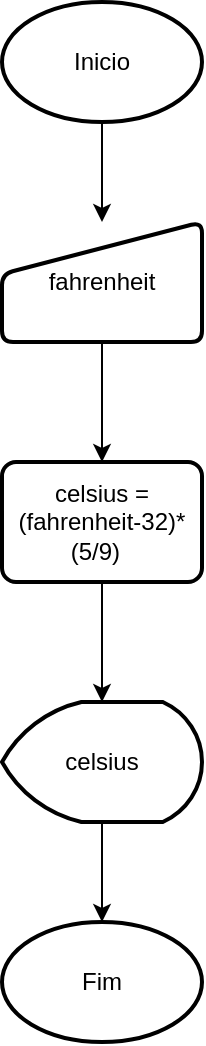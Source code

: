 <mxfile version="24.2.5" type="device">
  <diagram name="Página-1" id="gfVTxeTF338LP-wBDbIa">
    <mxGraphModel dx="491" dy="570" grid="1" gridSize="10" guides="1" tooltips="1" connect="1" arrows="1" fold="1" page="1" pageScale="1" pageWidth="827" pageHeight="1169" math="0" shadow="0">
      <root>
        <mxCell id="0" />
        <mxCell id="1" parent="0" />
        <mxCell id="36rCRqDTdEpthYpHMcXS-1" style="edgeStyle=orthogonalEdgeStyle;rounded=0;orthogonalLoop=1;jettySize=auto;html=1;" edge="1" parent="1" source="36rCRqDTdEpthYpHMcXS-2" target="36rCRqDTdEpthYpHMcXS-5">
          <mxGeometry relative="1" as="geometry" />
        </mxCell>
        <mxCell id="36rCRqDTdEpthYpHMcXS-2" value="Inicio" style="strokeWidth=2;html=1;shape=mxgraph.flowchart.start_1;whiteSpace=wrap;" vertex="1" parent="1">
          <mxGeometry x="270" y="100" width="100" height="60" as="geometry" />
        </mxCell>
        <mxCell id="36rCRqDTdEpthYpHMcXS-3" value="Fim" style="strokeWidth=2;html=1;shape=mxgraph.flowchart.start_1;whiteSpace=wrap;" vertex="1" parent="1">
          <mxGeometry x="270" y="560" width="100" height="60" as="geometry" />
        </mxCell>
        <mxCell id="36rCRqDTdEpthYpHMcXS-4" style="edgeStyle=orthogonalEdgeStyle;rounded=0;orthogonalLoop=1;jettySize=auto;html=1;" edge="1" parent="1" source="36rCRqDTdEpthYpHMcXS-5" target="36rCRqDTdEpthYpHMcXS-7">
          <mxGeometry relative="1" as="geometry" />
        </mxCell>
        <mxCell id="36rCRqDTdEpthYpHMcXS-5" value="fahrenheit" style="html=1;strokeWidth=2;shape=manualInput;whiteSpace=wrap;rounded=1;size=26;arcSize=11;" vertex="1" parent="1">
          <mxGeometry x="270" y="210" width="100" height="60" as="geometry" />
        </mxCell>
        <mxCell id="36rCRqDTdEpthYpHMcXS-6" style="edgeStyle=orthogonalEdgeStyle;rounded=0;orthogonalLoop=1;jettySize=auto;html=1;" edge="1" parent="1" source="36rCRqDTdEpthYpHMcXS-7" target="36rCRqDTdEpthYpHMcXS-9">
          <mxGeometry relative="1" as="geometry" />
        </mxCell>
        <mxCell id="36rCRqDTdEpthYpHMcXS-7" value="celsius = (fahrenheit-32)*(5/9)&amp;nbsp;&amp;nbsp;" style="rounded=1;whiteSpace=wrap;html=1;absoluteArcSize=1;arcSize=14;strokeWidth=2;" vertex="1" parent="1">
          <mxGeometry x="270" y="330" width="100" height="60" as="geometry" />
        </mxCell>
        <mxCell id="36rCRqDTdEpthYpHMcXS-8" style="edgeStyle=orthogonalEdgeStyle;rounded=0;orthogonalLoop=1;jettySize=auto;html=1;" edge="1" parent="1" source="36rCRqDTdEpthYpHMcXS-9" target="36rCRqDTdEpthYpHMcXS-3">
          <mxGeometry relative="1" as="geometry" />
        </mxCell>
        <mxCell id="36rCRqDTdEpthYpHMcXS-9" value="celsius" style="strokeWidth=2;html=1;shape=mxgraph.flowchart.display;whiteSpace=wrap;" vertex="1" parent="1">
          <mxGeometry x="270" y="450" width="100" height="60" as="geometry" />
        </mxCell>
      </root>
    </mxGraphModel>
  </diagram>
</mxfile>
